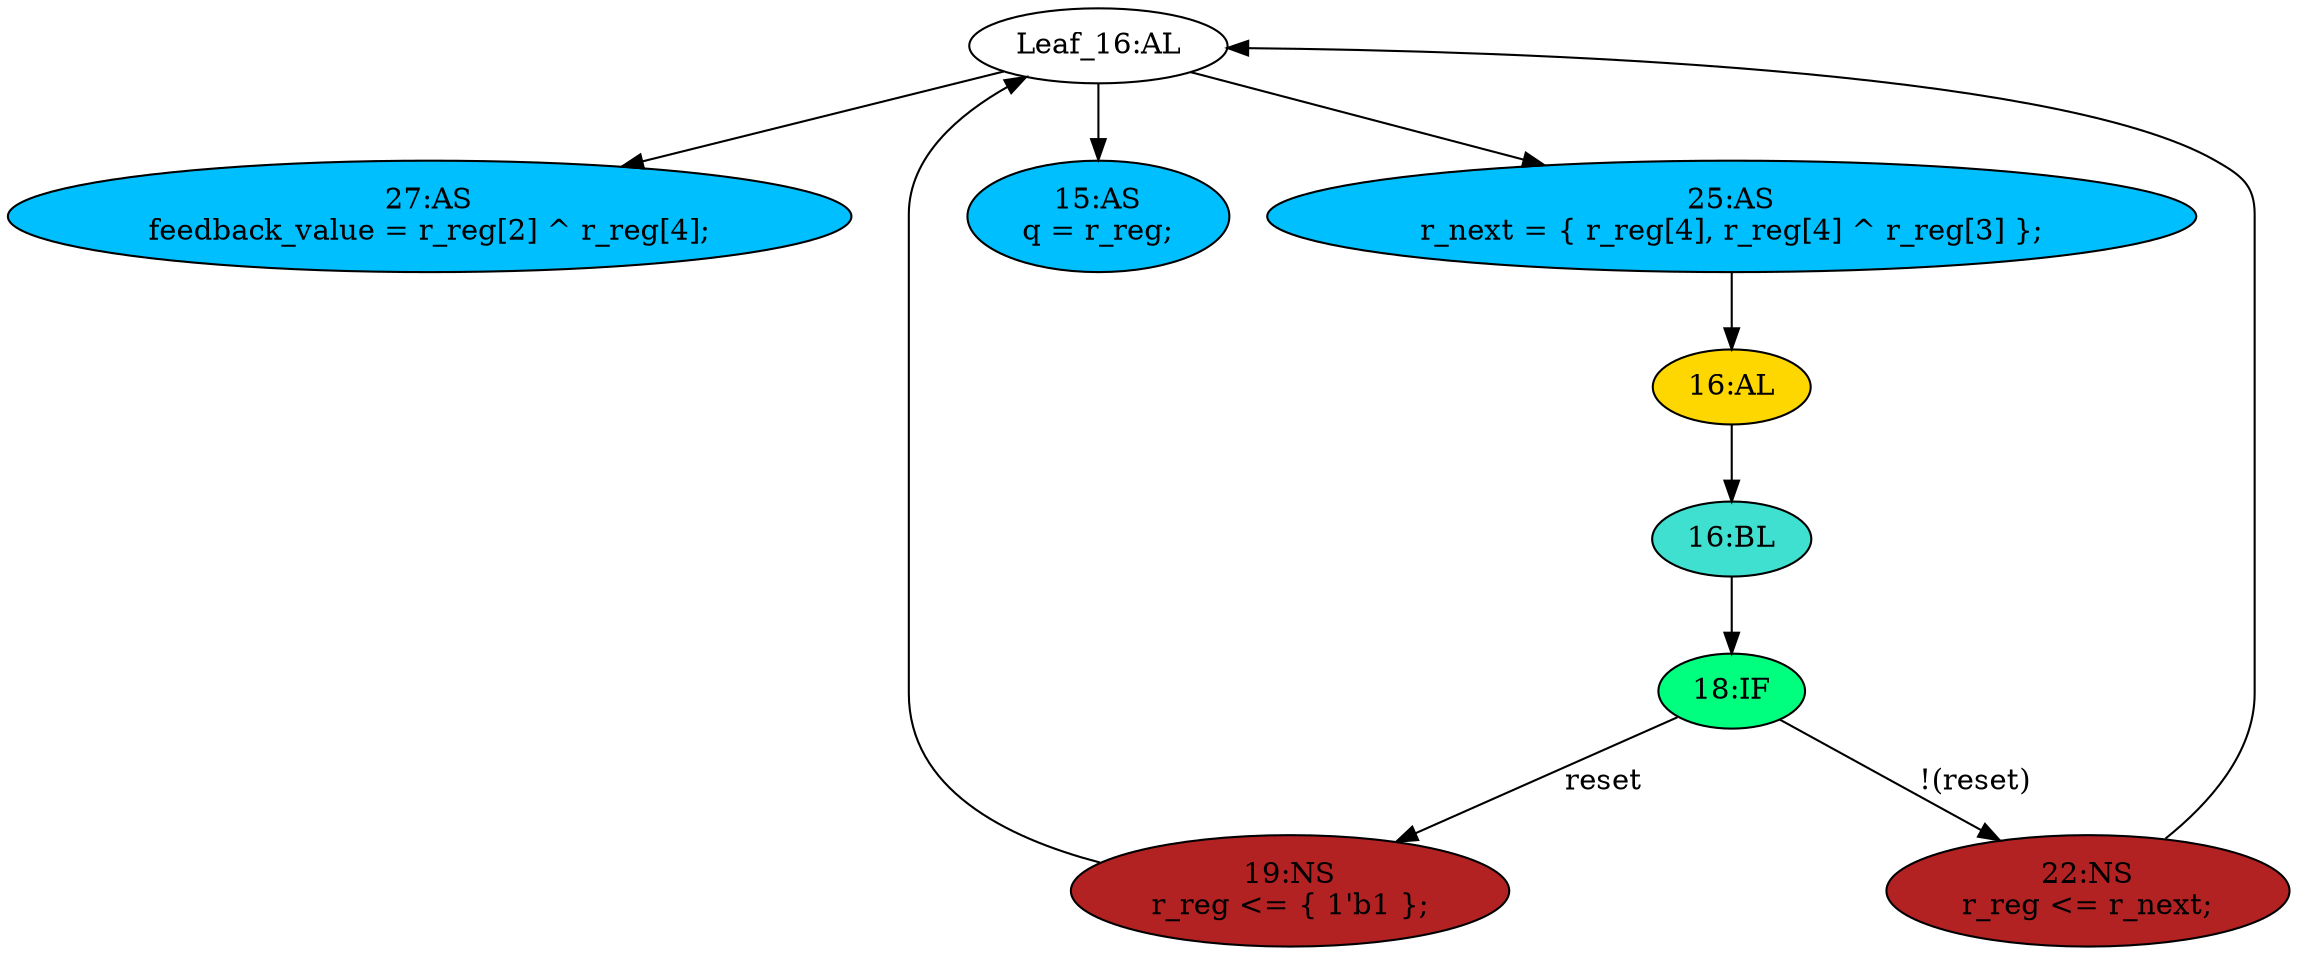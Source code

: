 strict digraph "compose( ,  )" {
	node [label="\N"];
	"27:AS"	[ast="<pyverilog.vparser.ast.Assign object at 0x7f2f7d6a0fd0>",
		def_var="['feedback_value']",
		fillcolor=deepskyblue,
		label="27:AS
feedback_value = r_reg[2] ^ r_reg[4];",
		statements="[]",
		style=filled,
		typ=Assign,
		use_var="['r_reg', 'r_reg']"];
	"Leaf_16:AL"	[def_var="['r_reg']",
		label="Leaf_16:AL"];
	"Leaf_16:AL" -> "27:AS";
	"25:AS"	[ast="<pyverilog.vparser.ast.Assign object at 0x7f2f7d3e6ad0>",
		def_var="['r_next']",
		fillcolor=deepskyblue,
		label="25:AS
r_next = { r_reg[4], r_reg[4] ^ r_reg[3] };",
		statements="[]",
		style=filled,
		typ=Assign,
		use_var="['r_reg', 'r_reg', 'r_reg']"];
	"Leaf_16:AL" -> "25:AS";
	"15:AS"	[ast="<pyverilog.vparser.ast.Assign object at 0x7f2f7d396750>",
		def_var="['q']",
		fillcolor=deepskyblue,
		label="15:AS
q = r_reg;",
		statements="[]",
		style=filled,
		typ=Assign,
		use_var="['r_reg']"];
	"Leaf_16:AL" -> "15:AS";
	"18:IF"	[ast="<pyverilog.vparser.ast.IfStatement object at 0x7f2f7d38ebd0>",
		fillcolor=springgreen,
		label="18:IF",
		statements="[]",
		style=filled,
		typ=IfStatement];
	"19:NS"	[ast="<pyverilog.vparser.ast.NonblockingSubstitution object at 0x7f2f7d38ecd0>",
		fillcolor=firebrick,
		label="19:NS
r_reg <= { 1'b1 };",
		statements="[<pyverilog.vparser.ast.NonblockingSubstitution object at 0x7f2f7d38ecd0>]",
		style=filled,
		typ=NonblockingSubstitution];
	"18:IF" -> "19:NS"	[cond="['reset']",
		label=reset,
		lineno=18];
	"22:NS"	[ast="<pyverilog.vparser.ast.NonblockingSubstitution object at 0x7f2f7d3f1650>",
		fillcolor=firebrick,
		label="22:NS
r_reg <= r_next;",
		statements="[<pyverilog.vparser.ast.NonblockingSubstitution object at 0x7f2f7d3f1650>]",
		style=filled,
		typ=NonblockingSubstitution];
	"18:IF" -> "22:NS"	[cond="['reset']",
		label="!(reset)",
		lineno=18];
	"19:NS" -> "Leaf_16:AL"	[cond="[]",
		lineno=None];
	"22:NS" -> "Leaf_16:AL"	[cond="[]",
		lineno=None];
	"16:AL"	[ast="<pyverilog.vparser.ast.Always object at 0x7f2f7d3e3610>",
		clk_sens=True,
		fillcolor=gold,
		label="16:AL",
		sens="['clk', 'reset']",
		statements="[]",
		style=filled,
		typ=Always,
		use_var="['reset', 'r_next']"];
	"16:BL"	[ast="<pyverilog.vparser.ast.Block object at 0x7f2f7d38ee90>",
		fillcolor=turquoise,
		label="16:BL",
		statements="[]",
		style=filled,
		typ=Block];
	"16:AL" -> "16:BL"	[cond="[]",
		lineno=None];
	"25:AS" -> "16:AL";
	"16:BL" -> "18:IF"	[cond="[]",
		lineno=None];
}

